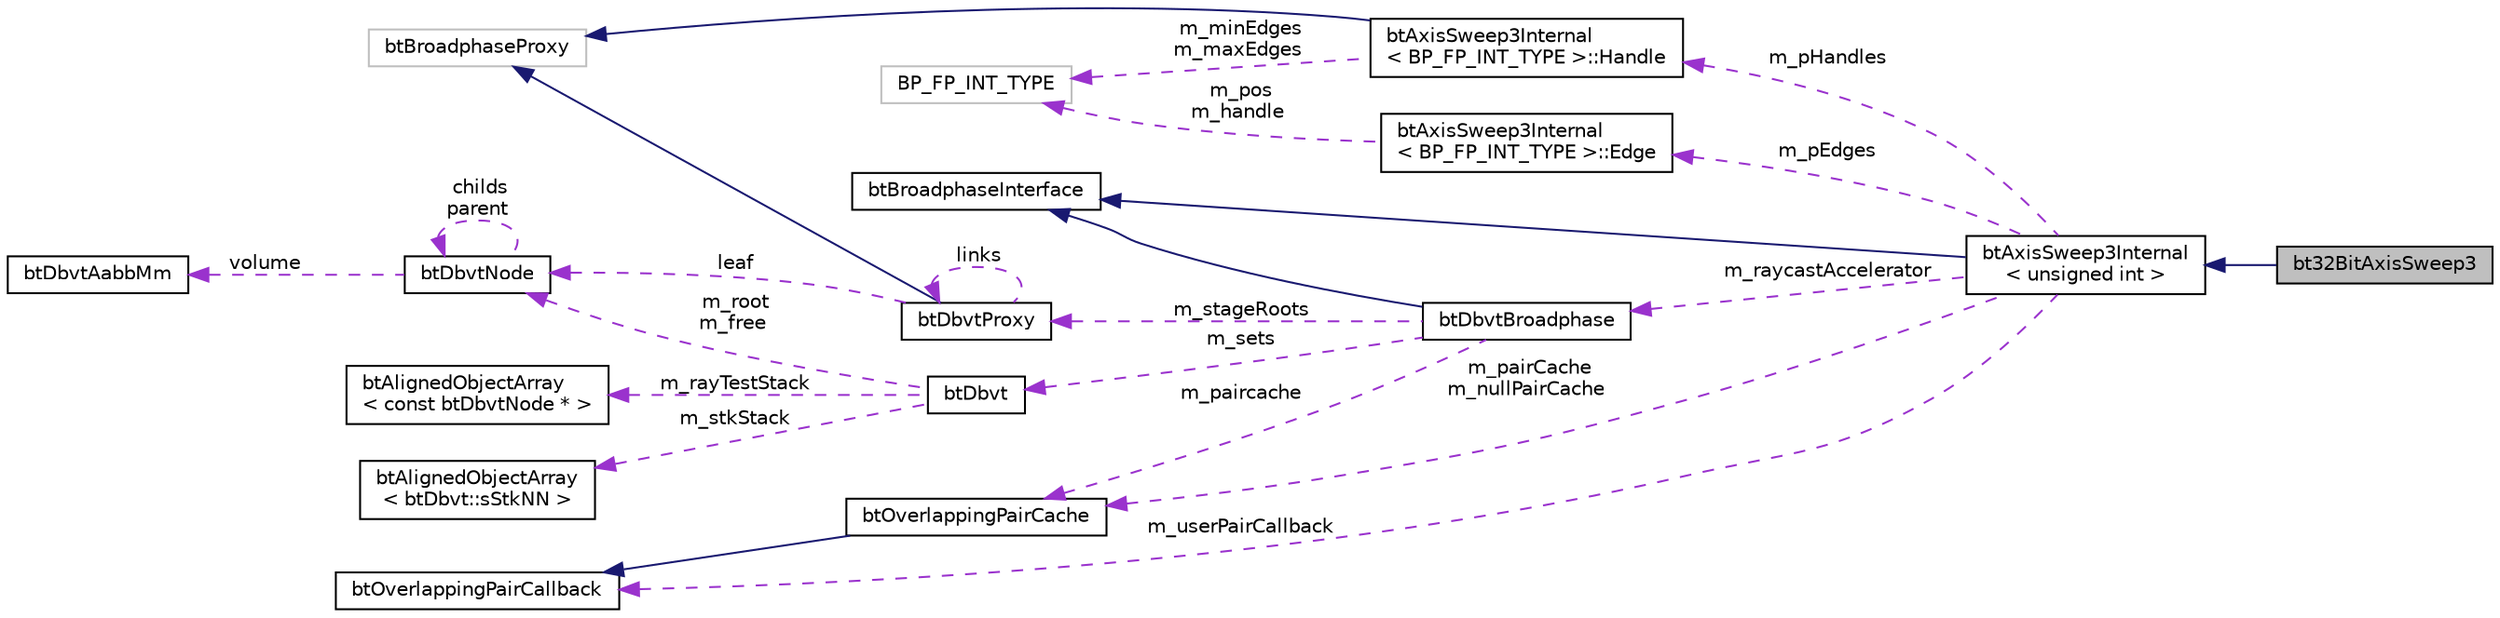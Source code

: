 digraph "bt32BitAxisSweep3"
{
  edge [fontname="Helvetica",fontsize="10",labelfontname="Helvetica",labelfontsize="10"];
  node [fontname="Helvetica",fontsize="10",shape=record];
  rankdir="LR";
  Node1 [label="bt32BitAxisSweep3",height=0.2,width=0.4,color="black", fillcolor="grey75", style="filled", fontcolor="black"];
  Node2 -> Node1 [dir="back",color="midnightblue",fontsize="10",style="solid",fontname="Helvetica"];
  Node2 [label="btAxisSweep3Internal\l\< unsigned int \>",height=0.2,width=0.4,color="black", fillcolor="white", style="filled",URL="$classbt_axis_sweep3_internal.html"];
  Node3 -> Node2 [dir="back",color="midnightblue",fontsize="10",style="solid",fontname="Helvetica"];
  Node3 [label="btBroadphaseInterface",height=0.2,width=0.4,color="black", fillcolor="white", style="filled",URL="$classbt_broadphase_interface.html"];
  Node4 -> Node2 [dir="back",color="darkorchid3",fontsize="10",style="dashed",label=" m_pHandles" ,fontname="Helvetica"];
  Node4 [label="btAxisSweep3Internal\l\< BP_FP_INT_TYPE \>::Handle",height=0.2,width=0.4,color="black", fillcolor="white", style="filled",URL="$classbt_axis_sweep3_internal_1_1_handle.html"];
  Node5 -> Node4 [dir="back",color="midnightblue",fontsize="10",style="solid",fontname="Helvetica"];
  Node5 [label="btBroadphaseProxy",height=0.2,width=0.4,color="grey75", fillcolor="white", style="filled"];
  Node6 -> Node4 [dir="back",color="darkorchid3",fontsize="10",style="dashed",label=" m_minEdges\nm_maxEdges" ,fontname="Helvetica"];
  Node6 [label="BP_FP_INT_TYPE",height=0.2,width=0.4,color="grey75", fillcolor="white", style="filled"];
  Node7 -> Node2 [dir="back",color="darkorchid3",fontsize="10",style="dashed",label=" m_userPairCallback" ,fontname="Helvetica"];
  Node7 [label="btOverlappingPairCallback",height=0.2,width=0.4,color="black", fillcolor="white", style="filled",URL="$classbt_overlapping_pair_callback.html",tooltip="The btOverlappingPairCallback class is an additional optional broadphase user callback for adding/rem..."];
  Node8 -> Node2 [dir="back",color="darkorchid3",fontsize="10",style="dashed",label=" m_pairCache\nm_nullPairCache" ,fontname="Helvetica"];
  Node8 [label="btOverlappingPairCache",height=0.2,width=0.4,color="black", fillcolor="white", style="filled",URL="$classbt_overlapping_pair_cache.html"];
  Node7 -> Node8 [dir="back",color="midnightblue",fontsize="10",style="solid",fontname="Helvetica"];
  Node9 -> Node2 [dir="back",color="darkorchid3",fontsize="10",style="dashed",label=" m_raycastAccelerator" ,fontname="Helvetica"];
  Node9 [label="btDbvtBroadphase",height=0.2,width=0.4,color="black", fillcolor="white", style="filled",URL="$structbt_dbvt_broadphase.html"];
  Node3 -> Node9 [dir="back",color="midnightblue",fontsize="10",style="solid",fontname="Helvetica"];
  Node8 -> Node9 [dir="back",color="darkorchid3",fontsize="10",style="dashed",label=" m_paircache" ,fontname="Helvetica"];
  Node10 -> Node9 [dir="back",color="darkorchid3",fontsize="10",style="dashed",label=" m_stageRoots" ,fontname="Helvetica"];
  Node10 [label="btDbvtProxy",height=0.2,width=0.4,color="black", fillcolor="white", style="filled",URL="$structbt_dbvt_proxy.html"];
  Node5 -> Node10 [dir="back",color="midnightblue",fontsize="10",style="solid",fontname="Helvetica"];
  Node10 -> Node10 [dir="back",color="darkorchid3",fontsize="10",style="dashed",label=" links" ,fontname="Helvetica"];
  Node11 -> Node10 [dir="back",color="darkorchid3",fontsize="10",style="dashed",label=" leaf" ,fontname="Helvetica"];
  Node11 [label="btDbvtNode",height=0.2,width=0.4,color="black", fillcolor="white", style="filled",URL="$structbt_dbvt_node.html"];
  Node12 -> Node11 [dir="back",color="darkorchid3",fontsize="10",style="dashed",label=" volume" ,fontname="Helvetica"];
  Node12 [label="btDbvtAabbMm",height=0.2,width=0.4,color="black", fillcolor="white", style="filled",URL="$structbt_dbvt_aabb_mm.html"];
  Node11 -> Node11 [dir="back",color="darkorchid3",fontsize="10",style="dashed",label=" childs\nparent" ,fontname="Helvetica"];
  Node13 -> Node9 [dir="back",color="darkorchid3",fontsize="10",style="dashed",label=" m_sets" ,fontname="Helvetica"];
  Node13 [label="btDbvt",height=0.2,width=0.4,color="black", fillcolor="white", style="filled",URL="$structbt_dbvt.html"];
  Node14 -> Node13 [dir="back",color="darkorchid3",fontsize="10",style="dashed",label=" m_rayTestStack" ,fontname="Helvetica"];
  Node14 [label="btAlignedObjectArray\l\< const btDbvtNode * \>",height=0.2,width=0.4,color="black", fillcolor="white", style="filled",URL="$classbt_aligned_object_array.html"];
  Node15 -> Node13 [dir="back",color="darkorchid3",fontsize="10",style="dashed",label=" m_stkStack" ,fontname="Helvetica"];
  Node15 [label="btAlignedObjectArray\l\< btDbvt::sStkNN \>",height=0.2,width=0.4,color="black", fillcolor="white", style="filled",URL="$classbt_aligned_object_array.html"];
  Node11 -> Node13 [dir="back",color="darkorchid3",fontsize="10",style="dashed",label=" m_root\nm_free" ,fontname="Helvetica"];
  Node16 -> Node2 [dir="back",color="darkorchid3",fontsize="10",style="dashed",label=" m_pEdges" ,fontname="Helvetica"];
  Node16 [label="btAxisSweep3Internal\l\< BP_FP_INT_TYPE \>::Edge",height=0.2,width=0.4,color="black", fillcolor="white", style="filled",URL="$classbt_axis_sweep3_internal_1_1_edge.html"];
  Node6 -> Node16 [dir="back",color="darkorchid3",fontsize="10",style="dashed",label=" m_pos\nm_handle" ,fontname="Helvetica"];
}
